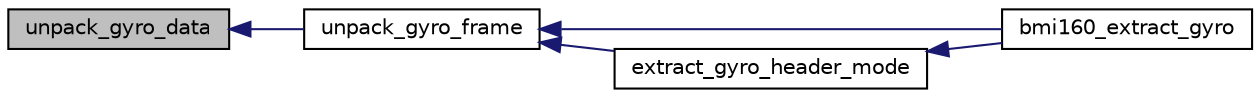digraph "unpack_gyro_data"
{
  edge [fontname="Helvetica",fontsize="10",labelfontname="Helvetica",labelfontsize="10"];
  node [fontname="Helvetica",fontsize="10",shape=record];
  rankdir="LR";
  Node1 [label="unpack_gyro_data",height=0.2,width=0.4,color="black", fillcolor="grey75", style="filled", fontcolor="black"];
  Node1 -> Node2 [dir="back",color="midnightblue",fontsize="10",style="solid",fontname="Helvetica"];
  Node2 [label="unpack_gyro_frame",height=0.2,width=0.4,color="black", fillcolor="white", style="filled",URL="$bmi160_8c.html#a769cfdf6e084ec2255afcc858eec133f",tooltip="This API is used to parse the gyroscope&#39;s data from the FIFO data in both header mode and header-less..."];
  Node2 -> Node3 [dir="back",color="midnightblue",fontsize="10",style="solid",fontname="Helvetica"];
  Node3 [label="bmi160_extract_gyro",height=0.2,width=0.4,color="black", fillcolor="white", style="filled",URL="$bmi160_8h.html#a9b2caa7d4a697e555856dfc6d1c17990",tooltip="This API parses and extracts the gyro frames from FIFO data read by the \"bmi160_get_fifo_data\" API an..."];
  Node2 -> Node4 [dir="back",color="midnightblue",fontsize="10",style="solid",fontname="Helvetica"];
  Node4 [label="extract_gyro_header_mode",height=0.2,width=0.4,color="black", fillcolor="white", style="filled",URL="$bmi160_8c.html#a463cdfcb15a457485c6d4a74fc30535b",tooltip="This API is used to parse the gyro data from the FIFO data in header mode. "];
  Node4 -> Node3 [dir="back",color="midnightblue",fontsize="10",style="solid",fontname="Helvetica"];
}
